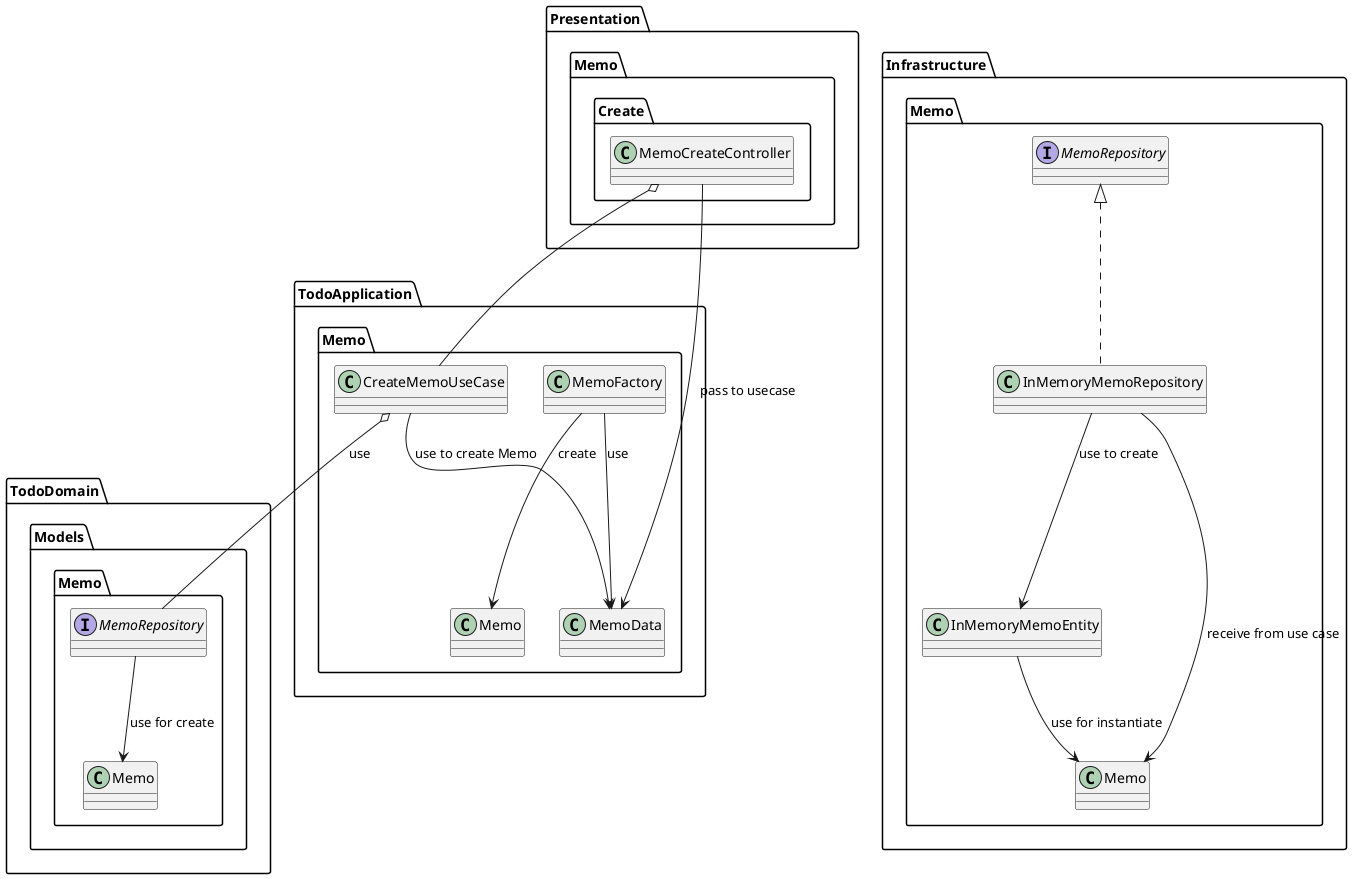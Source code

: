 @startuml

package TodoDomain.Models.Memo {
    class Memo
    interface MemoRepository

    MemoRepository --> Memo : use for create
}

package TodoApplication.Memo {
    class CreateMemoUseCase
    class MemoData
    class MemoFactory

    CreateMemoUseCase --> MemoData : use to create Memo
    MemoFactory --> MemoData : use
    MemoFactory --> Memo : create
    CreateMemoUseCase o-- MemoRepository : use
}

package Presentation.Memo {
    package Create {
        class MemoCreateController

        MemoCreateController o-- CreateMemoUseCase
        MemoCreateController --> MemoData : pass to usecase
    }
}

package Infrastructure.Memo {
    class InMemoryMemoRepository implements MemoRepository
    class InMemoryMemoEntity

    InMemoryMemoRepository --> InMemoryMemoEntity : use to create
    InMemoryMemoRepository --> Memo : receive from use case
    InMemoryMemoEntity --> Memo : use for instantiate
}

@enduml
